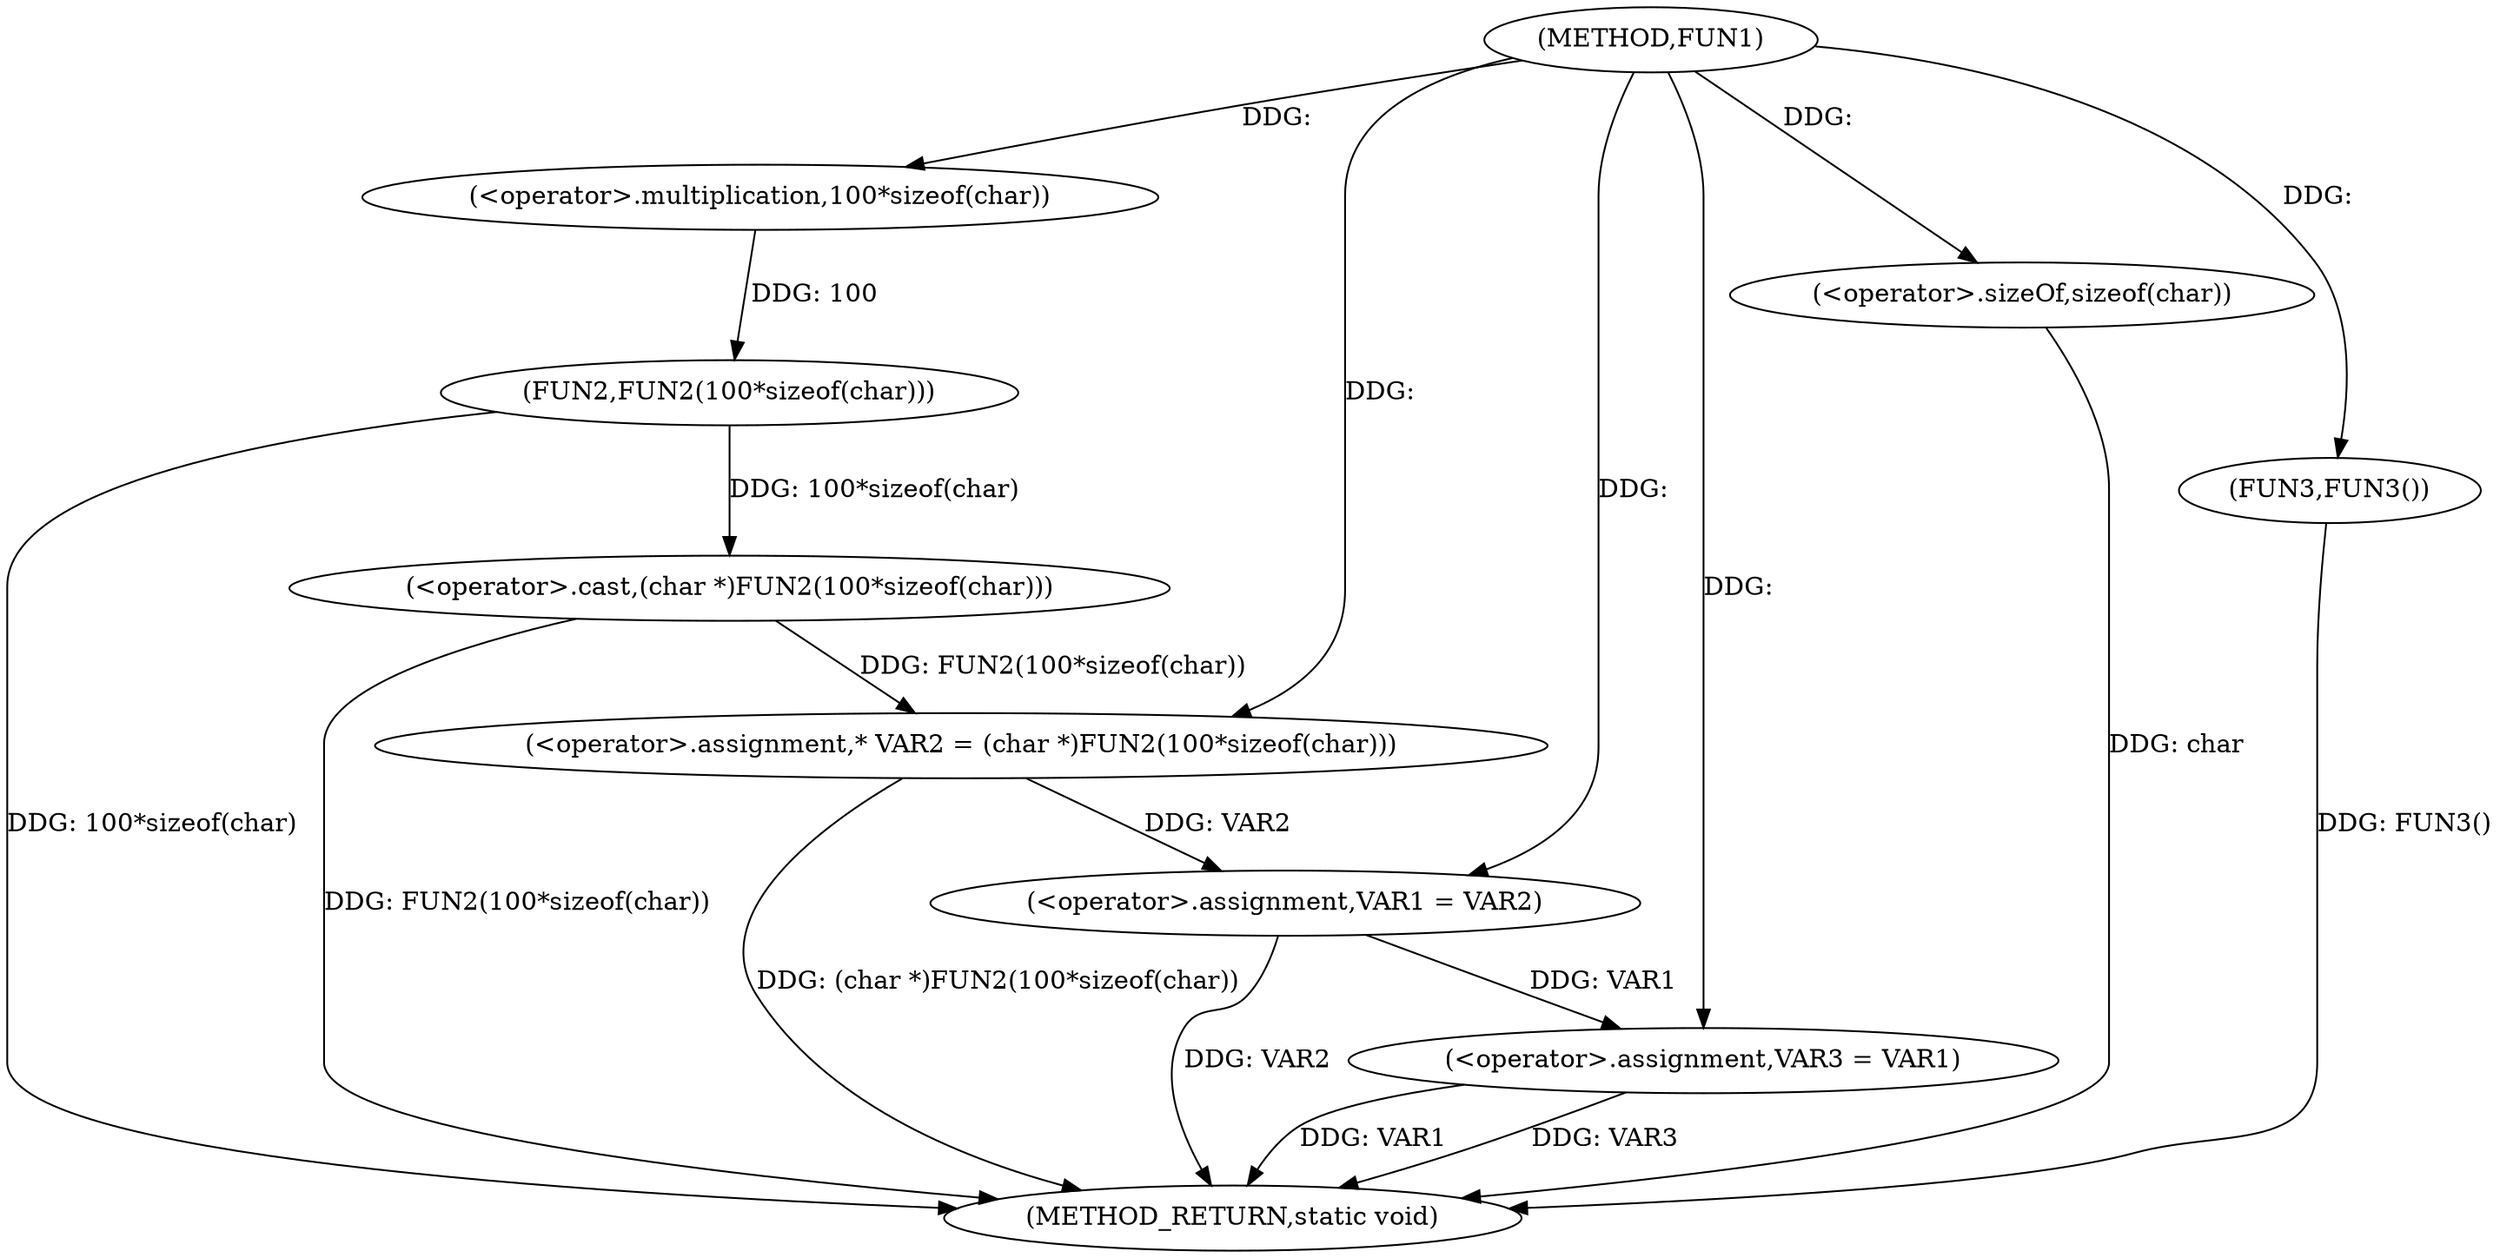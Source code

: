 digraph FUN1 {  
"1000100" [label = "(METHOD,FUN1)" ]
"1000120" [label = "(METHOD_RETURN,static void)" ]
"1000104" [label = "(<operator>.assignment,* VAR2 = (char *)FUN2(100*sizeof(char)))" ]
"1000106" [label = "(<operator>.cast,(char *)FUN2(100*sizeof(char)))" ]
"1000108" [label = "(FUN2,FUN2(100*sizeof(char)))" ]
"1000109" [label = "(<operator>.multiplication,100*sizeof(char))" ]
"1000111" [label = "(<operator>.sizeOf,sizeof(char))" ]
"1000113" [label = "(<operator>.assignment,VAR1 = VAR2)" ]
"1000116" [label = "(<operator>.assignment,VAR3 = VAR1)" ]
"1000119" [label = "(FUN3,FUN3())" ]
  "1000116" -> "1000120"  [ label = "DDG: VAR3"] 
  "1000106" -> "1000120"  [ label = "DDG: FUN2(100*sizeof(char))"] 
  "1000113" -> "1000120"  [ label = "DDG: VAR2"] 
  "1000116" -> "1000120"  [ label = "DDG: VAR1"] 
  "1000111" -> "1000120"  [ label = "DDG: char"] 
  "1000119" -> "1000120"  [ label = "DDG: FUN3()"] 
  "1000104" -> "1000120"  [ label = "DDG: (char *)FUN2(100*sizeof(char))"] 
  "1000108" -> "1000120"  [ label = "DDG: 100*sizeof(char)"] 
  "1000106" -> "1000104"  [ label = "DDG: FUN2(100*sizeof(char))"] 
  "1000100" -> "1000104"  [ label = "DDG: "] 
  "1000108" -> "1000106"  [ label = "DDG: 100*sizeof(char)"] 
  "1000109" -> "1000108"  [ label = "DDG: 100"] 
  "1000100" -> "1000109"  [ label = "DDG: "] 
  "1000100" -> "1000111"  [ label = "DDG: "] 
  "1000104" -> "1000113"  [ label = "DDG: VAR2"] 
  "1000100" -> "1000113"  [ label = "DDG: "] 
  "1000113" -> "1000116"  [ label = "DDG: VAR1"] 
  "1000100" -> "1000116"  [ label = "DDG: "] 
  "1000100" -> "1000119"  [ label = "DDG: "] 
}
